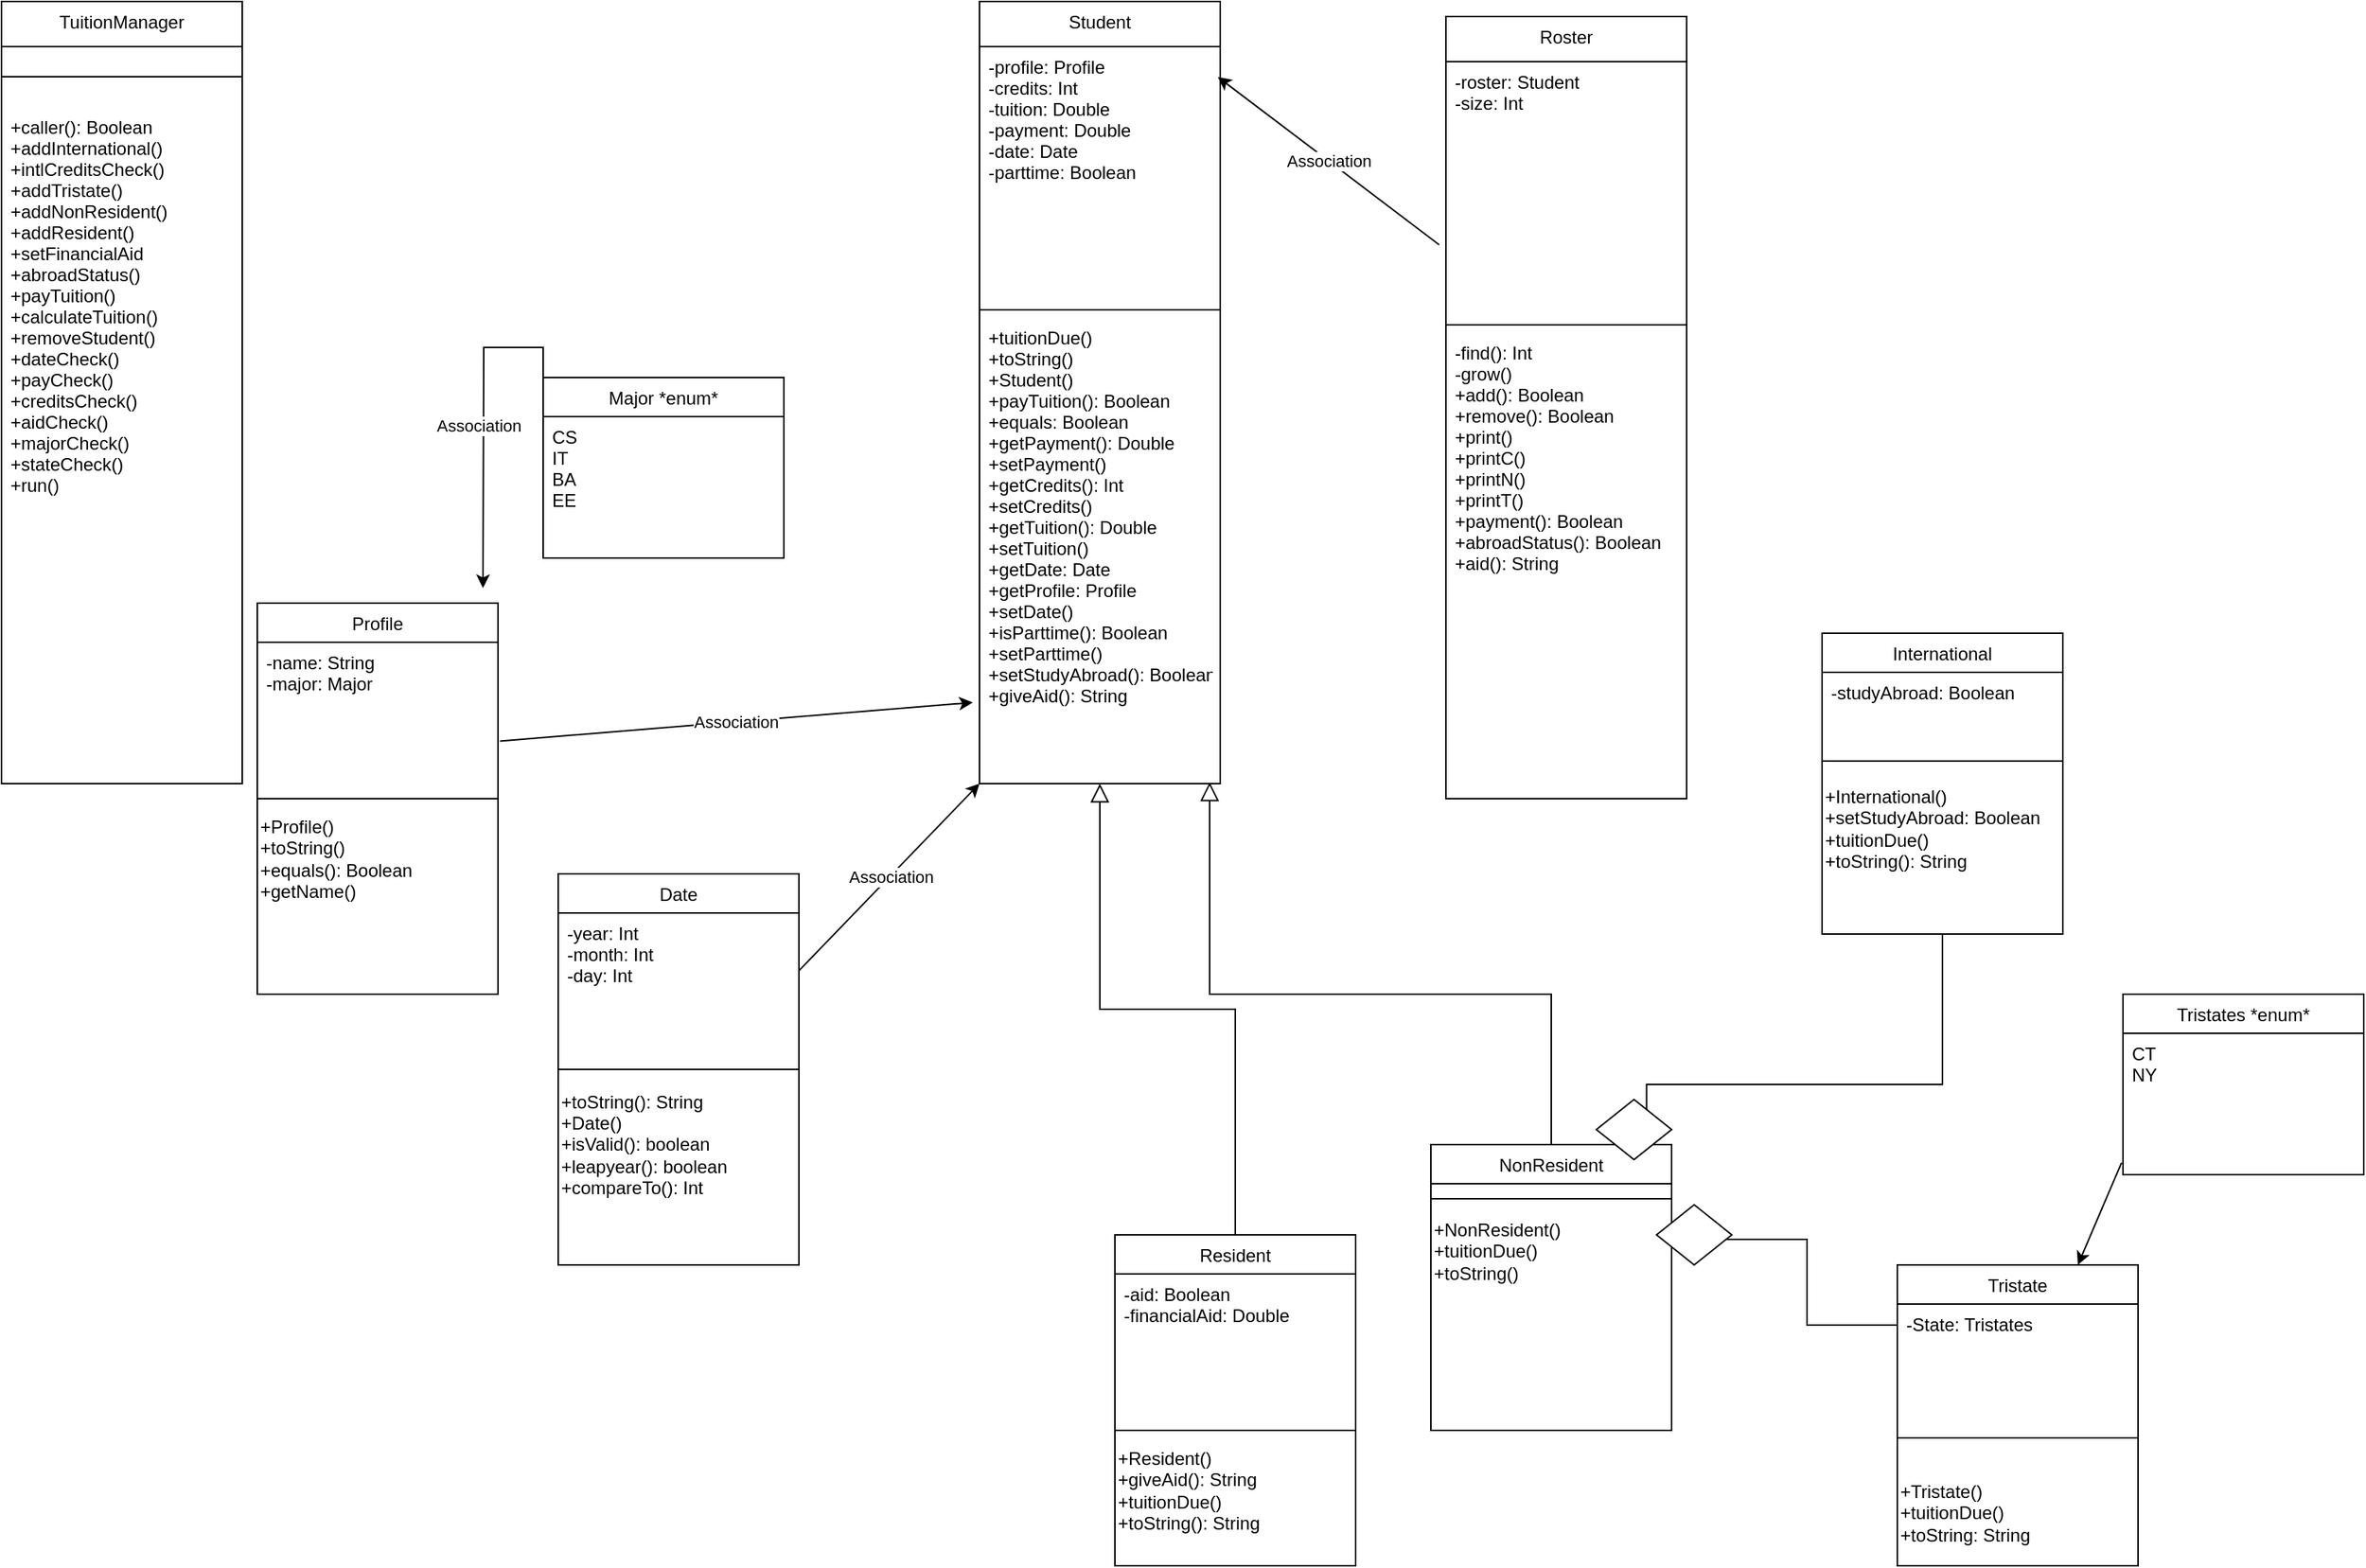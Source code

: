 <mxfile version="15.5.1" type="github">
  <diagram id="C5RBs43oDa-KdzZeNtuy" name="Page-1">
    <mxGraphModel dx="2347" dy="1056" grid="1" gridSize="10" guides="1" tooltips="1" connect="1" arrows="1" fold="1" page="1" pageScale="1" pageWidth="827" pageHeight="1169" math="0" shadow="0">
      <root>
        <mxCell id="WIyWlLk6GJQsqaUBKTNV-0" />
        <mxCell id="WIyWlLk6GJQsqaUBKTNV-1" style="" parent="WIyWlLk6GJQsqaUBKTNV-0" />
        <mxCell id="zkfFHV4jXpPFQw0GAbJ--0" value="Student" style="swimlane;fontStyle=0;align=center;verticalAlign=top;childLayout=stackLayout;horizontal=1;startSize=30;horizontalStack=0;resizeParent=1;resizeLast=0;collapsible=1;marginBottom=0;rounded=0;shadow=0;strokeWidth=1;" parent="WIyWlLk6GJQsqaUBKTNV-1" vertex="1">
          <mxGeometry x="-110" y="10" width="160" height="520" as="geometry">
            <mxRectangle x="230" y="140" width="160" height="26" as="alternateBounds" />
          </mxGeometry>
        </mxCell>
        <mxCell id="zkfFHV4jXpPFQw0GAbJ--3" value="-profile: Profile&#xa;-credits: Int&#xa;-tuition: Double&#xa;-payment: Double&#xa;-date: Date&#xa;-parttime: Boolean&#xa;&#xa; &#xa;" style="text;align=left;verticalAlign=top;spacingLeft=4;spacingRight=4;overflow=hidden;rotatable=0;points=[[0,0.5],[1,0.5]];portConstraint=eastwest;rounded=0;shadow=0;html=0;" parent="zkfFHV4jXpPFQw0GAbJ--0" vertex="1">
          <mxGeometry y="30" width="160" height="170" as="geometry" />
        </mxCell>
        <mxCell id="zkfFHV4jXpPFQw0GAbJ--4" value="" style="line;html=1;strokeWidth=1;align=left;verticalAlign=middle;spacingTop=-1;spacingLeft=3;spacingRight=3;rotatable=0;labelPosition=right;points=[];portConstraint=eastwest;" parent="zkfFHV4jXpPFQw0GAbJ--0" vertex="1">
          <mxGeometry y="200" width="160" height="10" as="geometry" />
        </mxCell>
        <mxCell id="zkfFHV4jXpPFQw0GAbJ--5" value="+tuitionDue()&#xa;+toString()&#xa;+Student()&#xa;+payTuition(): Boolean&#xa;+equals: Boolean&#xa;+getPayment(): Double&#xa;+setPayment()&#xa;+getCredits(): Int&#xa;+setCredits()&#xa;+getTuition(): Double&#xa;+setTuition()&#xa;+getDate: Date&#xa;+getProfile: Profile&#xa;+setDate()&#xa;+isParttime(): Boolean&#xa;+setParttime()&#xa;+setStudyAbroad(): Boolean&#xa;+giveAid(): String&#xa;" style="text;align=left;verticalAlign=top;spacingLeft=4;spacingRight=4;overflow=hidden;rotatable=0;points=[[0,0.5],[1,0.5]];portConstraint=eastwest;" parent="zkfFHV4jXpPFQw0GAbJ--0" vertex="1">
          <mxGeometry y="210" width="160" height="310" as="geometry" />
        </mxCell>
        <mxCell id="zkfFHV4jXpPFQw0GAbJ--6" value="International" style="swimlane;fontStyle=0;align=center;verticalAlign=top;childLayout=stackLayout;horizontal=1;startSize=26;horizontalStack=0;resizeParent=1;resizeLast=0;collapsible=1;marginBottom=0;rounded=0;shadow=0;strokeWidth=1;" parent="WIyWlLk6GJQsqaUBKTNV-1" vertex="1">
          <mxGeometry x="450" y="430" width="160" height="200" as="geometry">
            <mxRectangle x="130" y="380" width="160" height="26" as="alternateBounds" />
          </mxGeometry>
        </mxCell>
        <mxCell id="zkfFHV4jXpPFQw0GAbJ--7" value="-studyAbroad: Boolean" style="text;align=left;verticalAlign=top;spacingLeft=4;spacingRight=4;overflow=hidden;rotatable=0;points=[[0,0.5],[1,0.5]];portConstraint=eastwest;" parent="zkfFHV4jXpPFQw0GAbJ--6" vertex="1">
          <mxGeometry y="26" width="160" height="44" as="geometry" />
        </mxCell>
        <mxCell id="zkfFHV4jXpPFQw0GAbJ--9" value="" style="line;html=1;strokeWidth=1;align=left;verticalAlign=middle;spacingTop=-1;spacingLeft=3;spacingRight=3;rotatable=0;labelPosition=right;points=[];portConstraint=eastwest;" parent="zkfFHV4jXpPFQw0GAbJ--6" vertex="1">
          <mxGeometry y="70" width="160" height="30" as="geometry" />
        </mxCell>
        <mxCell id="e7RU630hIr5rbXdtNLGF-17" value="+International()&lt;br&gt;+setStudyAbroad: Boolean&lt;br&gt;+tuitionDue()&lt;br&gt;+toString(): String" style="text;html=1;align=left;verticalAlign=middle;resizable=0;points=[];autosize=1;strokeColor=none;fillColor=none;" vertex="1" parent="zkfFHV4jXpPFQw0GAbJ--6">
          <mxGeometry y="100" width="160" height="60" as="geometry" />
        </mxCell>
        <mxCell id="zkfFHV4jXpPFQw0GAbJ--13" value="Resident" style="swimlane;fontStyle=0;align=center;verticalAlign=top;childLayout=stackLayout;horizontal=1;startSize=26;horizontalStack=0;resizeParent=1;resizeLast=0;collapsible=1;marginBottom=0;rounded=0;shadow=0;strokeWidth=1;" parent="WIyWlLk6GJQsqaUBKTNV-1" vertex="1">
          <mxGeometry x="-20" y="830" width="160" height="220" as="geometry">
            <mxRectangle x="340" y="380" width="170" height="26" as="alternateBounds" />
          </mxGeometry>
        </mxCell>
        <mxCell id="zkfFHV4jXpPFQw0GAbJ--14" value="-aid: Boolean&#xa;-financialAid: Double&#xa;" style="text;align=left;verticalAlign=top;spacingLeft=4;spacingRight=4;overflow=hidden;rotatable=0;points=[[0,0.5],[1,0.5]];portConstraint=eastwest;" parent="zkfFHV4jXpPFQw0GAbJ--13" vertex="1">
          <mxGeometry y="26" width="160" height="94" as="geometry" />
        </mxCell>
        <mxCell id="zkfFHV4jXpPFQw0GAbJ--15" value="" style="line;html=1;strokeWidth=1;align=left;verticalAlign=middle;spacingTop=-1;spacingLeft=3;spacingRight=3;rotatable=0;labelPosition=right;points=[];portConstraint=eastwest;" parent="zkfFHV4jXpPFQw0GAbJ--13" vertex="1">
          <mxGeometry y="120" width="160" height="20" as="geometry" />
        </mxCell>
        <mxCell id="e7RU630hIr5rbXdtNLGF-1" value="+Resident()&lt;br&gt;+giveAid(): String&lt;br&gt;+tuitionDue()&lt;br&gt;+toString(): String" style="text;html=1;align=left;verticalAlign=middle;resizable=0;points=[];autosize=1;strokeColor=none;fillColor=none;" vertex="1" parent="zkfFHV4jXpPFQw0GAbJ--13">
          <mxGeometry y="140" width="160" height="60" as="geometry" />
        </mxCell>
        <mxCell id="zkfFHV4jXpPFQw0GAbJ--16" value="" style="endArrow=block;endSize=10;endFill=0;shadow=0;strokeWidth=1;rounded=0;edgeStyle=elbowEdgeStyle;elbow=vertical;" parent="WIyWlLk6GJQsqaUBKTNV-1" source="zkfFHV4jXpPFQw0GAbJ--13" target="zkfFHV4jXpPFQw0GAbJ--0" edge="1">
          <mxGeometry width="160" relative="1" as="geometry">
            <mxPoint x="210" y="373" as="sourcePoint" />
            <mxPoint x="310" y="271" as="targetPoint" />
          </mxGeometry>
        </mxCell>
        <mxCell id="zkfFHV4jXpPFQw0GAbJ--17" value="NonResident" style="swimlane;fontStyle=0;align=center;verticalAlign=top;childLayout=stackLayout;horizontal=1;startSize=26;horizontalStack=0;resizeParent=1;resizeLast=0;collapsible=1;marginBottom=0;rounded=0;shadow=0;strokeWidth=1;" parent="WIyWlLk6GJQsqaUBKTNV-1" vertex="1">
          <mxGeometry x="190" y="770" width="160" height="190" as="geometry">
            <mxRectangle x="550" y="140" width="160" height="26" as="alternateBounds" />
          </mxGeometry>
        </mxCell>
        <mxCell id="zkfFHV4jXpPFQw0GAbJ--23" value="" style="line;html=1;strokeWidth=1;align=left;verticalAlign=middle;spacingTop=-1;spacingLeft=3;spacingRight=3;rotatable=0;labelPosition=right;points=[];portConstraint=eastwest;" parent="zkfFHV4jXpPFQw0GAbJ--17" vertex="1">
          <mxGeometry y="26" width="160" height="20" as="geometry" />
        </mxCell>
        <mxCell id="e7RU630hIr5rbXdtNLGF-6" value="+NonResident()&lt;br&gt;+tuitionDue()&lt;br&gt;+toString()" style="text;html=1;align=left;verticalAlign=middle;resizable=0;points=[];autosize=1;strokeColor=none;fillColor=none;" vertex="1" parent="zkfFHV4jXpPFQw0GAbJ--17">
          <mxGeometry y="46" width="160" height="50" as="geometry" />
        </mxCell>
        <mxCell id="e7RU630hIr5rbXdtNLGF-4" value="" style="endArrow=block;endSize=10;endFill=0;shadow=0;strokeWidth=1;rounded=0;edgeStyle=elbowEdgeStyle;elbow=vertical;entryX=0.956;entryY=0.997;entryDx=0;entryDy=0;entryPerimeter=0;exitX=0.5;exitY=0;exitDx=0;exitDy=0;" edge="1" parent="WIyWlLk6GJQsqaUBKTNV-1" source="zkfFHV4jXpPFQw0GAbJ--17" target="zkfFHV4jXpPFQw0GAbJ--5">
          <mxGeometry width="160" relative="1" as="geometry">
            <mxPoint x="703" y="290" as="sourcePoint" />
            <mxPoint x="490" y="340" as="targetPoint" />
            <Array as="points">
              <mxPoint x="170" y="670" />
              <mxPoint x="490" y="290" />
              <mxPoint x="580" y="240" />
            </Array>
          </mxGeometry>
        </mxCell>
        <mxCell id="e7RU630hIr5rbXdtNLGF-13" value="" style="rhombus;BlackSpace=wrap;html=1;align=left;" vertex="1" parent="WIyWlLk6GJQsqaUBKTNV-1">
          <mxGeometry x="300" y="740" width="50" height="40" as="geometry" />
        </mxCell>
        <mxCell id="e7RU630hIr5rbXdtNLGF-14" value="" style="endArrow=none;endSize=10;endFill=0;shadow=0;strokeWidth=1;rounded=0;edgeStyle=elbowEdgeStyle;elbow=vertical;entryX=0.75;entryY=0;entryDx=0;entryDy=0;exitX=0.5;exitY=1;exitDx=0;exitDy=0;" edge="1" parent="WIyWlLk6GJQsqaUBKTNV-1" source="zkfFHV4jXpPFQw0GAbJ--6" target="e7RU630hIr5rbXdtNLGF-13">
          <mxGeometry width="160" relative="1" as="geometry">
            <mxPoint x="530" y="650" as="sourcePoint" />
            <mxPoint x="310" y="770" as="targetPoint" />
            <Array as="points">
              <mxPoint x="420" y="730" />
            </Array>
          </mxGeometry>
        </mxCell>
        <mxCell id="e7RU630hIr5rbXdtNLGF-24" value="" style="edgeStyle=orthogonalEdgeStyle;rounded=0;orthogonalLoop=1;jettySize=auto;html=1;entryX=1;entryY=0.5;entryDx=0;entryDy=0;" edge="1" parent="WIyWlLk6GJQsqaUBKTNV-1" source="e7RU630hIr5rbXdtNLGF-19">
          <mxGeometry relative="1" as="geometry">
            <mxPoint x="350" y="833" as="targetPoint" />
            <Array as="points">
              <mxPoint x="440" y="890" />
              <mxPoint x="440" y="833" />
            </Array>
          </mxGeometry>
        </mxCell>
        <mxCell id="e7RU630hIr5rbXdtNLGF-19" value="Tristate" style="swimlane;fontStyle=0;align=center;verticalAlign=top;childLayout=stackLayout;horizontal=1;startSize=26;horizontalStack=0;resizeParent=1;resizeLast=0;collapsible=1;marginBottom=0;rounded=0;shadow=0;strokeWidth=1;" vertex="1" parent="WIyWlLk6GJQsqaUBKTNV-1">
          <mxGeometry x="500" y="850" width="160" height="200" as="geometry">
            <mxRectangle x="130" y="380" width="160" height="26" as="alternateBounds" />
          </mxGeometry>
        </mxCell>
        <mxCell id="e7RU630hIr5rbXdtNLGF-20" value="-State: Tristates" style="text;align=left;verticalAlign=top;spacingLeft=4;spacingRight=4;overflow=hidden;rotatable=0;points=[[0,0.5],[1,0.5]];portConstraint=eastwest;" vertex="1" parent="e7RU630hIr5rbXdtNLGF-19">
          <mxGeometry y="26" width="160" height="64" as="geometry" />
        </mxCell>
        <mxCell id="e7RU630hIr5rbXdtNLGF-21" value="" style="line;html=1;strokeWidth=1;align=left;verticalAlign=middle;spacingTop=-1;spacingLeft=3;spacingRight=3;rotatable=0;labelPosition=right;points=[];portConstraint=eastwest;" vertex="1" parent="e7RU630hIr5rbXdtNLGF-19">
          <mxGeometry y="90" width="160" height="50" as="geometry" />
        </mxCell>
        <mxCell id="e7RU630hIr5rbXdtNLGF-22" value="+Tristate()&lt;br&gt;+tuitionDue()&lt;br&gt;+toString: String" style="text;html=1;align=left;verticalAlign=middle;resizable=0;points=[];autosize=1;strokeColor=none;fillColor=none;" vertex="1" parent="e7RU630hIr5rbXdtNLGF-19">
          <mxGeometry y="140" width="160" height="50" as="geometry" />
        </mxCell>
        <mxCell id="e7RU630hIr5rbXdtNLGF-30" value="" style="rhombus;whiteSpace=wrap;html=1;align=left;" vertex="1" parent="WIyWlLk6GJQsqaUBKTNV-1">
          <mxGeometry x="340" y="810" width="50" height="40" as="geometry" />
        </mxCell>
        <mxCell id="e7RU630hIr5rbXdtNLGF-31" value="Date" style="swimlane;fontStyle=0;align=center;verticalAlign=top;childLayout=stackLayout;horizontal=1;startSize=26;horizontalStack=0;resizeParent=1;resizeLast=0;collapsible=1;marginBottom=0;rounded=0;shadow=0;strokeWidth=1;" vertex="1" parent="WIyWlLk6GJQsqaUBKTNV-1">
          <mxGeometry x="-390" y="590" width="160" height="260" as="geometry">
            <mxRectangle x="340" y="380" width="170" height="26" as="alternateBounds" />
          </mxGeometry>
        </mxCell>
        <mxCell id="e7RU630hIr5rbXdtNLGF-32" value="-year: Int&#xa;-month: Int&#xa;-day: Int &#xa;" style="text;align=left;verticalAlign=top;spacingLeft=4;spacingRight=4;overflow=hidden;rotatable=0;points=[[0,0.5],[1,0.5]];portConstraint=eastwest;" vertex="1" parent="e7RU630hIr5rbXdtNLGF-31">
          <mxGeometry y="26" width="160" height="94" as="geometry" />
        </mxCell>
        <mxCell id="e7RU630hIr5rbXdtNLGF-33" value="" style="line;html=1;strokeWidth=1;align=left;verticalAlign=middle;spacingTop=-1;spacingLeft=3;spacingRight=3;rotatable=0;labelPosition=right;points=[];portConstraint=eastwest;" vertex="1" parent="e7RU630hIr5rbXdtNLGF-31">
          <mxGeometry y="120" width="160" height="20" as="geometry" />
        </mxCell>
        <mxCell id="e7RU630hIr5rbXdtNLGF-34" value="+toString(): String&lt;br&gt;+Date()&lt;br&gt;+isValid(): boolean&lt;br&gt;+leapyear(): boolean&lt;br&gt;+compareTo(): Int" style="text;html=1;align=left;verticalAlign=middle;resizable=0;points=[];autosize=1;strokeColor=none;fillColor=none;" vertex="1" parent="e7RU630hIr5rbXdtNLGF-31">
          <mxGeometry y="140" width="160" height="80" as="geometry" />
        </mxCell>
        <mxCell id="e7RU630hIr5rbXdtNLGF-36" value="Major *enum*" style="swimlane;fontStyle=0;align=center;verticalAlign=top;childLayout=stackLayout;horizontal=1;startSize=26;horizontalStack=0;resizeParent=1;resizeLast=0;collapsible=1;marginBottom=0;rounded=0;shadow=0;strokeWidth=1;" vertex="1" parent="WIyWlLk6GJQsqaUBKTNV-1">
          <mxGeometry x="-400" y="260" width="160" height="120" as="geometry">
            <mxRectangle x="340" y="380" width="170" height="26" as="alternateBounds" />
          </mxGeometry>
        </mxCell>
        <mxCell id="e7RU630hIr5rbXdtNLGF-37" value="CS&#xa;IT&#xa;BA&#xa;EE&#xa;" style="text;align=left;verticalAlign=top;spacingLeft=4;spacingRight=4;overflow=hidden;rotatable=0;points=[[0,0.5],[1,0.5]];portConstraint=eastwest;" vertex="1" parent="e7RU630hIr5rbXdtNLGF-36">
          <mxGeometry y="26" width="160" height="94" as="geometry" />
        </mxCell>
        <mxCell id="e7RU630hIr5rbXdtNLGF-59" value="" style="edgeStyle=orthogonalEdgeStyle;rounded=0;orthogonalLoop=1;jettySize=auto;html=1;exitX=0;exitY=0;exitDx=0;exitDy=0;" edge="1" parent="WIyWlLk6GJQsqaUBKTNV-1" source="e7RU630hIr5rbXdtNLGF-36">
          <mxGeometry relative="1" as="geometry">
            <mxPoint x="-530" y="280" as="sourcePoint" />
            <mxPoint x="-440" y="400" as="targetPoint" />
          </mxGeometry>
        </mxCell>
        <mxCell id="e7RU630hIr5rbXdtNLGF-60" value="Association" style="edgeLabel;html=1;align=center;verticalAlign=middle;resizable=0;points=[];" vertex="1" connectable="0" parent="e7RU630hIr5rbXdtNLGF-59">
          <mxGeometry x="0.012" y="-4" relative="1" as="geometry">
            <mxPoint as="offset" />
          </mxGeometry>
        </mxCell>
        <mxCell id="e7RU630hIr5rbXdtNLGF-44" value="Profile" style="swimlane;fontStyle=0;align=center;verticalAlign=top;childLayout=stackLayout;horizontal=1;startSize=26;horizontalStack=0;resizeParent=1;resizeLast=0;collapsible=1;marginBottom=0;rounded=0;shadow=0;strokeWidth=1;" vertex="1" parent="WIyWlLk6GJQsqaUBKTNV-1">
          <mxGeometry x="-590" y="410" width="160" height="260" as="geometry">
            <mxRectangle x="340" y="380" width="170" height="26" as="alternateBounds" />
          </mxGeometry>
        </mxCell>
        <mxCell id="e7RU630hIr5rbXdtNLGF-45" value="-name: String&#xa;-major: Major" style="text;align=left;verticalAlign=top;spacingLeft=4;spacingRight=4;overflow=hidden;rotatable=0;points=[[0,0.5],[1,0.5]];portConstraint=eastwest;" vertex="1" parent="e7RU630hIr5rbXdtNLGF-44">
          <mxGeometry y="26" width="160" height="94" as="geometry" />
        </mxCell>
        <mxCell id="e7RU630hIr5rbXdtNLGF-46" value="" style="line;html=1;strokeWidth=1;align=left;verticalAlign=middle;spacingTop=-1;spacingLeft=3;spacingRight=3;rotatable=0;labelPosition=right;points=[];portConstraint=eastwest;" vertex="1" parent="e7RU630hIr5rbXdtNLGF-44">
          <mxGeometry y="120" width="160" height="20" as="geometry" />
        </mxCell>
        <mxCell id="e7RU630hIr5rbXdtNLGF-47" value="+Profile()&lt;br&gt;+toString()&lt;br&gt;+equals(): Boolean&lt;br&gt;+getName()" style="text;html=1;align=left;verticalAlign=middle;resizable=0;points=[];autosize=1;strokeColor=none;fillColor=none;" vertex="1" parent="e7RU630hIr5rbXdtNLGF-44">
          <mxGeometry y="140" width="160" height="60" as="geometry" />
        </mxCell>
        <mxCell id="e7RU630hIr5rbXdtNLGF-48" value="Roster" style="swimlane;fontStyle=0;align=center;verticalAlign=top;childLayout=stackLayout;horizontal=1;startSize=30;horizontalStack=0;resizeParent=1;resizeLast=0;collapsible=1;marginBottom=0;rounded=0;shadow=0;strokeWidth=1;" vertex="1" parent="WIyWlLk6GJQsqaUBKTNV-1">
          <mxGeometry x="200" y="20" width="160" height="520" as="geometry">
            <mxRectangle x="230" y="140" width="160" height="26" as="alternateBounds" />
          </mxGeometry>
        </mxCell>
        <mxCell id="e7RU630hIr5rbXdtNLGF-49" value="-roster: Student&#xa;-size: Int&#xa;&#xa; &#xa;" style="text;align=left;verticalAlign=top;spacingLeft=4;spacingRight=4;overflow=hidden;rotatable=0;points=[[0,0.5],[1,0.5]];portConstraint=eastwest;rounded=0;shadow=0;html=0;" vertex="1" parent="e7RU630hIr5rbXdtNLGF-48">
          <mxGeometry y="30" width="160" height="170" as="geometry" />
        </mxCell>
        <mxCell id="e7RU630hIr5rbXdtNLGF-50" value="" style="line;html=1;strokeWidth=1;align=left;verticalAlign=middle;spacingTop=-1;spacingLeft=3;spacingRight=3;rotatable=0;labelPosition=right;points=[];portConstraint=eastwest;" vertex="1" parent="e7RU630hIr5rbXdtNLGF-48">
          <mxGeometry y="200" width="160" height="10" as="geometry" />
        </mxCell>
        <mxCell id="e7RU630hIr5rbXdtNLGF-51" value="-find(): Int&#xa;-grow()&#xa;+add(): Boolean&#xa;+remove(): Boolean&#xa;+print()&#xa;+printC()&#xa;+printN()&#xa;+printT()&#xa;+payment(): Boolean&#xa;+abroadStatus(): Boolean&#xa;+aid(): String" style="text;align=left;verticalAlign=top;spacingLeft=4;spacingRight=4;overflow=hidden;rotatable=0;points=[[0,0.5],[1,0.5]];portConstraint=eastwest;" vertex="1" parent="e7RU630hIr5rbXdtNLGF-48">
          <mxGeometry y="210" width="160" height="310" as="geometry" />
        </mxCell>
        <mxCell id="e7RU630hIr5rbXdtNLGF-52" value="Tristates *enum*" style="swimlane;fontStyle=0;align=center;verticalAlign=top;childLayout=stackLayout;horizontal=1;startSize=26;horizontalStack=0;resizeParent=1;resizeLast=0;collapsible=1;marginBottom=0;rounded=0;shadow=0;strokeWidth=1;" vertex="1" parent="WIyWlLk6GJQsqaUBKTNV-1">
          <mxGeometry x="650" y="670" width="160" height="120" as="geometry">
            <mxRectangle x="340" y="380" width="170" height="26" as="alternateBounds" />
          </mxGeometry>
        </mxCell>
        <mxCell id="e7RU630hIr5rbXdtNLGF-53" value="CT&#xa;NY" style="text;align=left;verticalAlign=top;spacingLeft=4;spacingRight=4;overflow=hidden;rotatable=0;points=[[0,0.5],[1,0.5]];portConstraint=eastwest;" vertex="1" parent="e7RU630hIr5rbXdtNLGF-52">
          <mxGeometry y="26" width="160" height="94" as="geometry" />
        </mxCell>
        <mxCell id="e7RU630hIr5rbXdtNLGF-54" value="TuitionManager" style="swimlane;fontStyle=0;align=center;verticalAlign=top;childLayout=stackLayout;horizontal=1;startSize=30;horizontalStack=0;resizeParent=1;resizeLast=0;collapsible=1;marginBottom=0;rounded=0;shadow=0;strokeWidth=1;" vertex="1" parent="WIyWlLk6GJQsqaUBKTNV-1">
          <mxGeometry x="-760" y="10" width="160" height="520" as="geometry">
            <mxRectangle x="230" y="140" width="160" height="26" as="alternateBounds" />
          </mxGeometry>
        </mxCell>
        <mxCell id="e7RU630hIr5rbXdtNLGF-56" value="" style="line;html=1;strokeWidth=1;align=left;verticalAlign=middle;spacingTop=-1;spacingLeft=3;spacingRight=3;rotatable=0;labelPosition=right;points=[];portConstraint=eastwest;" vertex="1" parent="e7RU630hIr5rbXdtNLGF-54">
          <mxGeometry y="30" width="160" height="40" as="geometry" />
        </mxCell>
        <mxCell id="e7RU630hIr5rbXdtNLGF-57" value="+caller(): Boolean&#xa;+addInternational()&#xa;+intlCreditsCheck()&#xa;+addTristate()&#xa;+addNonResident()&#xa;+addResident()&#xa;+setFinancialAid&#xa;+abroadStatus()&#xa;+payTuition()&#xa;+calculateTuition()&#xa;+removeStudent()&#xa;+dateCheck()&#xa;+payCheck()&#xa;+creditsCheck()&#xa;+aidCheck()&#xa;+majorCheck()&#xa;+stateCheck()&#xa;+run()" style="text;align=left;verticalAlign=top;spacingLeft=4;spacingRight=4;overflow=hidden;rotatable=0;points=[[0,0.5],[1,0.5]];portConstraint=eastwest;" vertex="1" parent="e7RU630hIr5rbXdtNLGF-54">
          <mxGeometry y="70" width="160" height="310" as="geometry" />
        </mxCell>
        <mxCell id="e7RU630hIr5rbXdtNLGF-66" value="Association" style="endArrow=classic;html=1;rounded=0;exitX=1.008;exitY=0.699;exitDx=0;exitDy=0;exitPerimeter=0;entryX=-0.028;entryY=0.826;entryDx=0;entryDy=0;entryPerimeter=0;" edge="1" parent="WIyWlLk6GJQsqaUBKTNV-1" source="e7RU630hIr5rbXdtNLGF-45" target="zkfFHV4jXpPFQw0GAbJ--5">
          <mxGeometry width="50" height="50" relative="1" as="geometry">
            <mxPoint x="-300" y="510" as="sourcePoint" />
            <mxPoint x="-270" y="330" as="targetPoint" />
          </mxGeometry>
        </mxCell>
        <mxCell id="e7RU630hIr5rbXdtNLGF-68" value="Association" style="endArrow=classic;html=1;rounded=0;exitX=-0.028;exitY=0.716;exitDx=0;exitDy=0;exitPerimeter=0;entryX=0.99;entryY=0.119;entryDx=0;entryDy=0;entryPerimeter=0;" edge="1" parent="WIyWlLk6GJQsqaUBKTNV-1" source="e7RU630hIr5rbXdtNLGF-49" target="zkfFHV4jXpPFQw0GAbJ--3">
          <mxGeometry width="50" height="50" relative="1" as="geometry">
            <mxPoint x="-200" y="280" as="sourcePoint" />
            <mxPoint x="-150" y="230" as="targetPoint" />
            <Array as="points" />
          </mxGeometry>
        </mxCell>
        <mxCell id="e7RU630hIr5rbXdtNLGF-69" value="" style="endArrow=classic;html=1;rounded=0;exitX=0.999;exitY=0.41;exitDx=0;exitDy=0;exitPerimeter=0;" edge="1" parent="WIyWlLk6GJQsqaUBKTNV-1" source="e7RU630hIr5rbXdtNLGF-32">
          <mxGeometry width="50" height="50" relative="1" as="geometry">
            <mxPoint x="-160" y="580" as="sourcePoint" />
            <mxPoint x="-110" y="530" as="targetPoint" />
          </mxGeometry>
        </mxCell>
        <mxCell id="e7RU630hIr5rbXdtNLGF-70" value="Association" style="edgeLabel;html=1;align=center;verticalAlign=middle;resizable=0;points=[];" vertex="1" connectable="0" parent="e7RU630hIr5rbXdtNLGF-69">
          <mxGeometry x="0.016" y="-1" relative="1" as="geometry">
            <mxPoint x="-1" as="offset" />
          </mxGeometry>
        </mxCell>
        <mxCell id="e7RU630hIr5rbXdtNLGF-71" value="" style="endArrow=classic;html=1;rounded=0;entryX=0.75;entryY=0;entryDx=0;entryDy=0;exitX=-0.006;exitY=0.915;exitDx=0;exitDy=0;exitPerimeter=0;" edge="1" parent="WIyWlLk6GJQsqaUBKTNV-1" source="e7RU630hIr5rbXdtNLGF-53" target="e7RU630hIr5rbXdtNLGF-19">
          <mxGeometry width="50" height="50" relative="1" as="geometry">
            <mxPoint x="560" y="810" as="sourcePoint" />
            <mxPoint x="610" y="760" as="targetPoint" />
          </mxGeometry>
        </mxCell>
      </root>
    </mxGraphModel>
  </diagram>
</mxfile>

